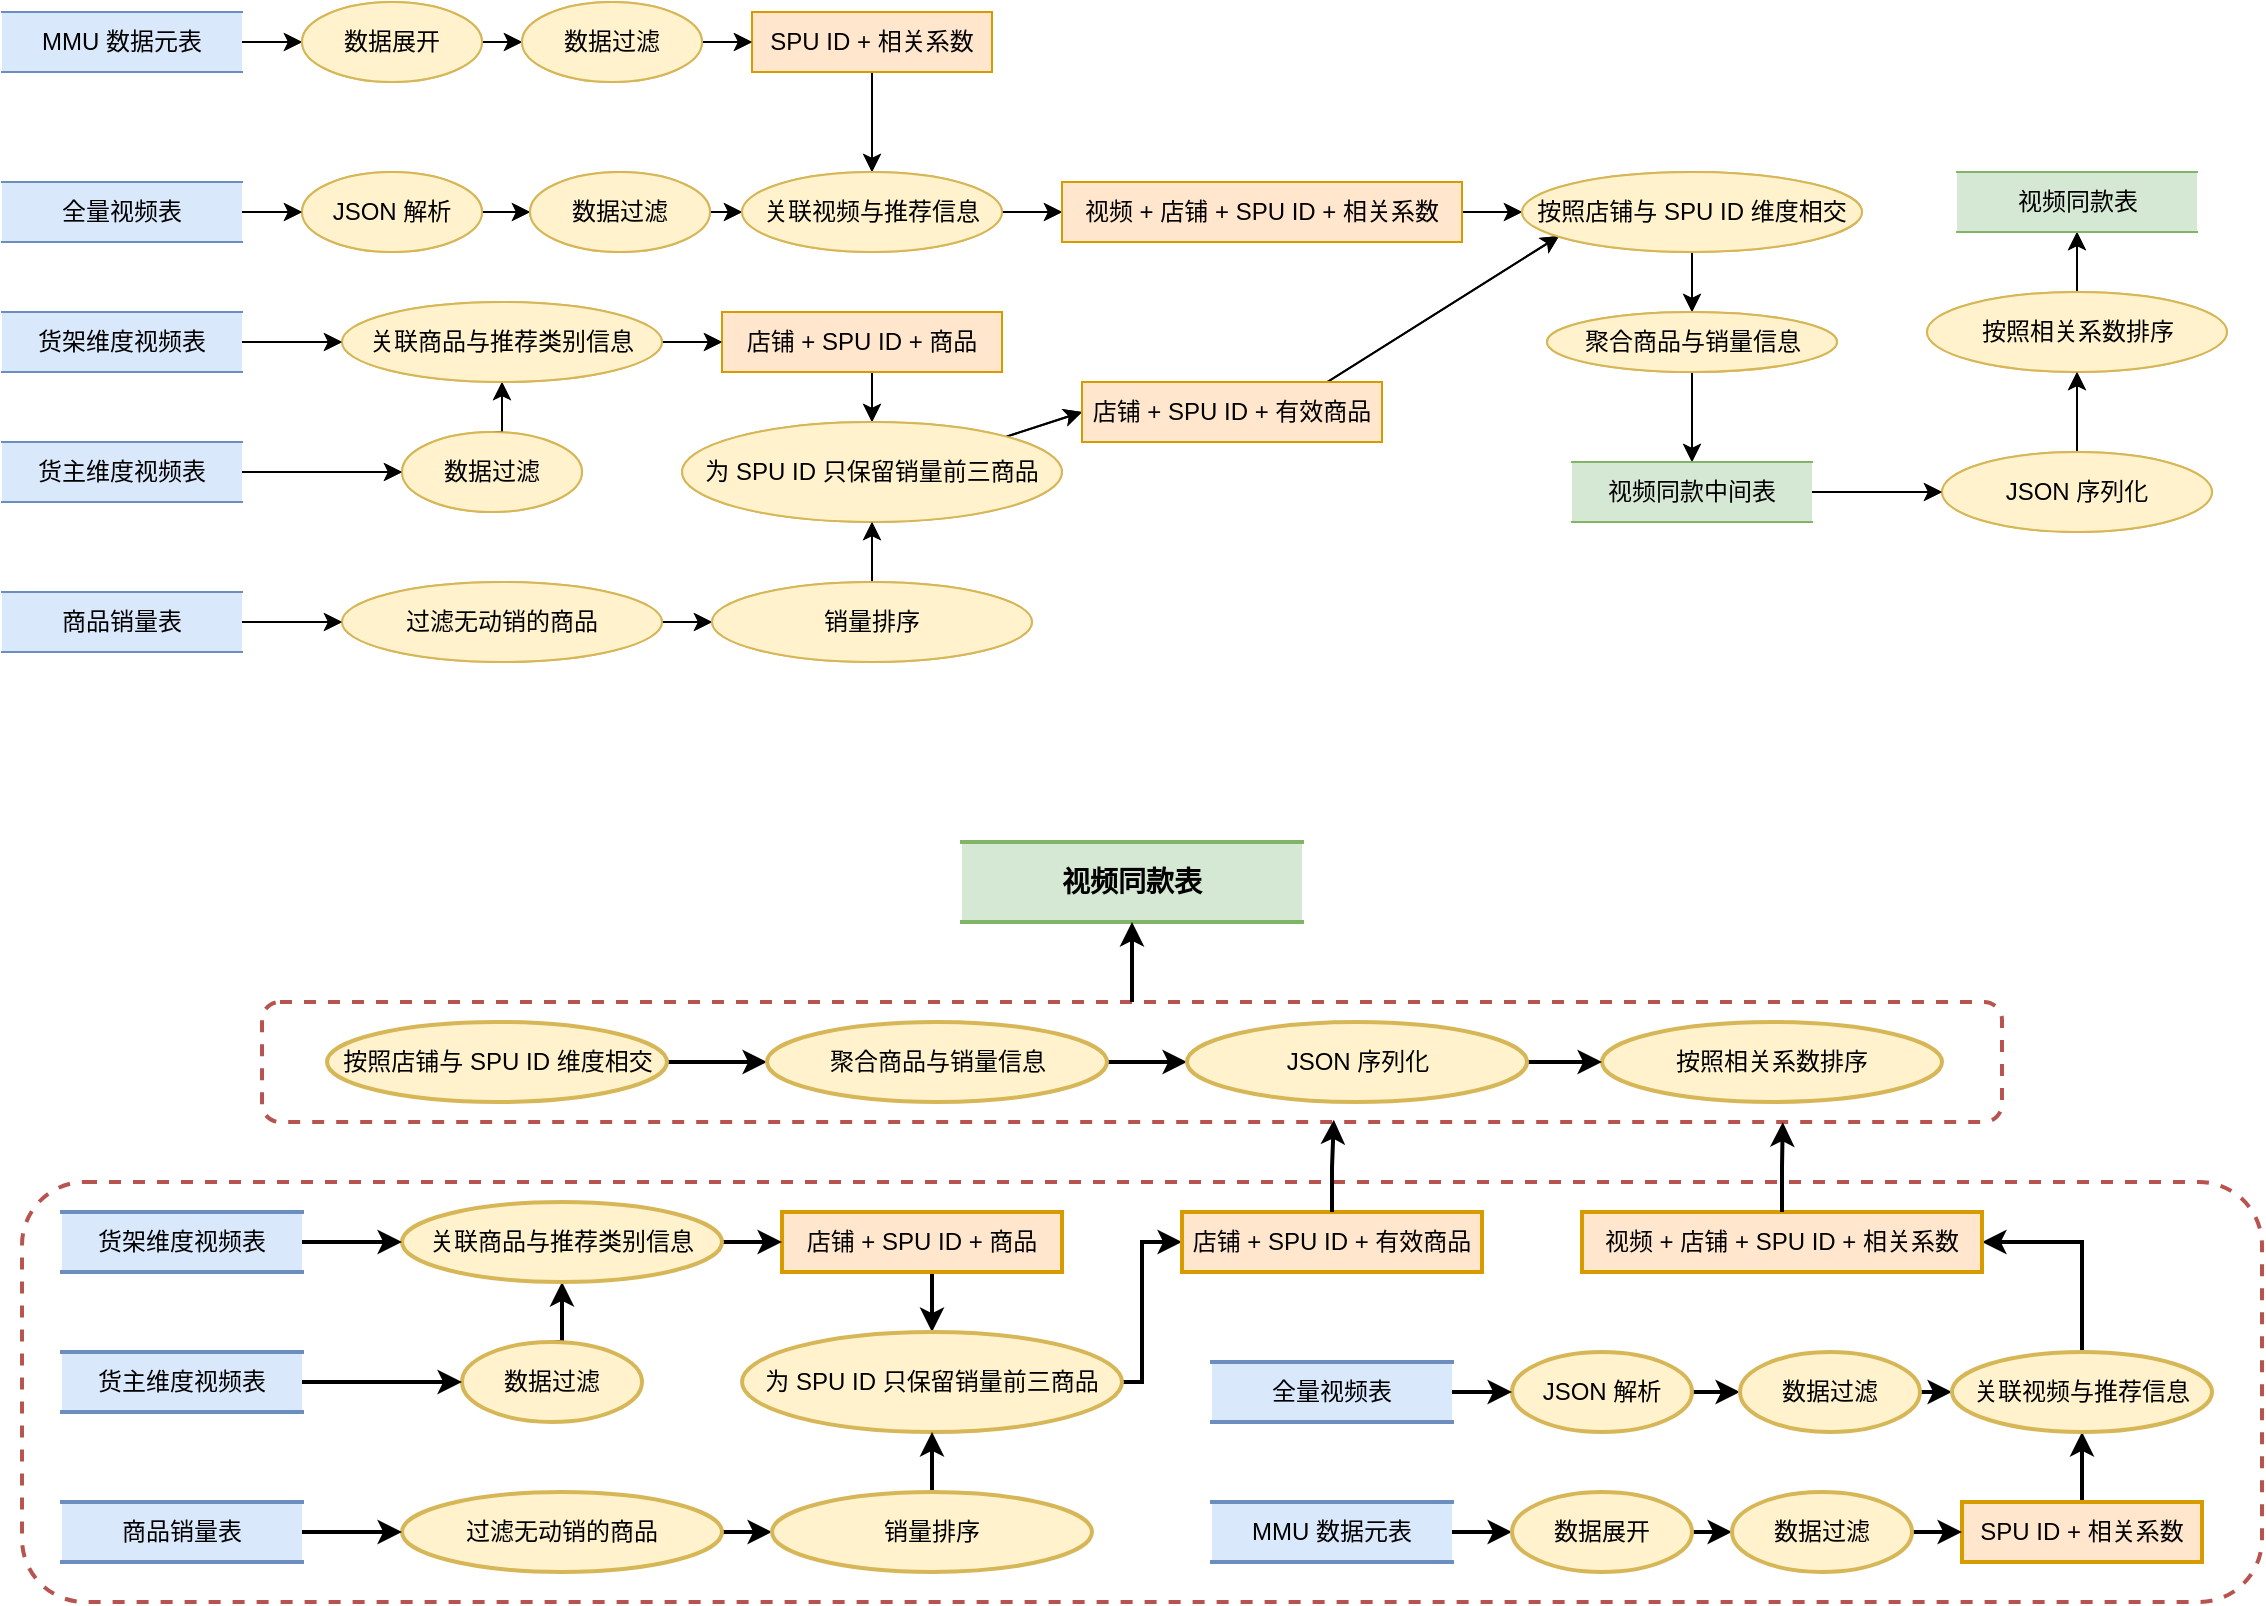 <mxfile version="24.9.3">
  <diagram name="第 1 页" id="9fz5JdoZgD-dxK507wDA">
    <mxGraphModel dx="2279" dy="904" grid="1" gridSize="10" guides="1" tooltips="1" connect="1" arrows="1" fold="1" page="1" pageScale="1" pageWidth="827" pageHeight="1169" math="0" shadow="0">
      <root>
        <mxCell id="0" />
        <mxCell id="1" parent="0" />
        <mxCell id="aHRvqaxtG-r4fqln4Vkk-235" value="" style="rounded=1;whiteSpace=wrap;html=1;fillColor=none;dashed=1;strokeColor=#b85450;strokeWidth=2;" vertex="1" parent="1">
          <mxGeometry x="120" y="810" width="870" height="60" as="geometry" />
        </mxCell>
        <mxCell id="aHRvqaxtG-r4fqln4Vkk-236" value="" style="rounded=1;whiteSpace=wrap;html=1;fillColor=none;dashed=1;strokeColor=#b85450;strokeWidth=2;" vertex="1" parent="1">
          <mxGeometry y="900" width="1120" height="210" as="geometry" />
        </mxCell>
        <mxCell id="aHRvqaxtG-r4fqln4Vkk-4" style="edgeStyle=orthogonalEdgeStyle;rounded=0;orthogonalLoop=1;jettySize=auto;html=1;exitX=1;exitY=0.5;exitDx=0;exitDy=0;entryX=0;entryY=0.5;entryDx=0;entryDy=0;" edge="1" parent="1" source="aHRvqaxtG-r4fqln4Vkk-57" target="aHRvqaxtG-r4fqln4Vkk-3">
          <mxGeometry relative="1" as="geometry">
            <mxPoint x="210" y="330" as="sourcePoint" />
          </mxGeometry>
        </mxCell>
        <mxCell id="aHRvqaxtG-r4fqln4Vkk-16" style="edgeStyle=orthogonalEdgeStyle;rounded=0;orthogonalLoop=1;jettySize=auto;html=1;exitX=0.5;exitY=1;exitDx=0;exitDy=0;entryX=0.5;entryY=0;entryDx=0;entryDy=0;" edge="1" parent="1" source="aHRvqaxtG-r4fqln4Vkk-2" target="aHRvqaxtG-r4fqln4Vkk-13">
          <mxGeometry relative="1" as="geometry" />
        </mxCell>
        <mxCell id="aHRvqaxtG-r4fqln4Vkk-2" value="SPU ID + 相关系数" style="rounded=0;whiteSpace=wrap;html=1;fillColor=#ffe6cc;strokeColor=#d79b00;" vertex="1" parent="1">
          <mxGeometry x="365" y="315" width="120" height="30" as="geometry" />
        </mxCell>
        <mxCell id="aHRvqaxtG-r4fqln4Vkk-8" style="edgeStyle=orthogonalEdgeStyle;rounded=0;orthogonalLoop=1;jettySize=auto;html=1;exitX=1;exitY=0.5;exitDx=0;exitDy=0;entryX=0;entryY=0.5;entryDx=0;entryDy=0;" edge="1" parent="1" source="aHRvqaxtG-r4fqln4Vkk-3" target="aHRvqaxtG-r4fqln4Vkk-6">
          <mxGeometry relative="1" as="geometry" />
        </mxCell>
        <mxCell id="aHRvqaxtG-r4fqln4Vkk-3" value="数据展开" style="ellipse;whiteSpace=wrap;html=1;fillColor=#fff2cc;strokeColor=#d6b656;" vertex="1" parent="1">
          <mxGeometry x="140" y="310" width="90" height="40" as="geometry" />
        </mxCell>
        <mxCell id="aHRvqaxtG-r4fqln4Vkk-9" style="edgeStyle=orthogonalEdgeStyle;rounded=0;orthogonalLoop=1;jettySize=auto;html=1;exitX=1;exitY=0.5;exitDx=0;exitDy=0;entryX=0;entryY=0.5;entryDx=0;entryDy=0;" edge="1" parent="1" source="aHRvqaxtG-r4fqln4Vkk-6" target="aHRvqaxtG-r4fqln4Vkk-2">
          <mxGeometry relative="1" as="geometry" />
        </mxCell>
        <mxCell id="aHRvqaxtG-r4fqln4Vkk-6" value="数据过滤" style="ellipse;whiteSpace=wrap;html=1;fillColor=#fff2cc;strokeColor=#d6b656;" vertex="1" parent="1">
          <mxGeometry x="250" y="310" width="90" height="40" as="geometry" />
        </mxCell>
        <mxCell id="aHRvqaxtG-r4fqln4Vkk-7" style="edgeStyle=orthogonalEdgeStyle;rounded=0;orthogonalLoop=1;jettySize=auto;html=1;exitX=0.5;exitY=1;exitDx=0;exitDy=0;" edge="1" parent="1" source="aHRvqaxtG-r4fqln4Vkk-2" target="aHRvqaxtG-r4fqln4Vkk-2">
          <mxGeometry relative="1" as="geometry" />
        </mxCell>
        <mxCell id="aHRvqaxtG-r4fqln4Vkk-14" style="edgeStyle=orthogonalEdgeStyle;rounded=0;orthogonalLoop=1;jettySize=auto;html=1;exitX=1;exitY=0.5;exitDx=0;exitDy=0;entryX=0;entryY=0.5;entryDx=0;entryDy=0;" edge="1" parent="1" source="aHRvqaxtG-r4fqln4Vkk-48" target="aHRvqaxtG-r4fqln4Vkk-12">
          <mxGeometry relative="1" as="geometry" />
        </mxCell>
        <mxCell id="aHRvqaxtG-r4fqln4Vkk-15" style="edgeStyle=orthogonalEdgeStyle;rounded=0;orthogonalLoop=1;jettySize=auto;html=1;exitX=1;exitY=0.5;exitDx=0;exitDy=0;entryX=0;entryY=0.5;entryDx=0;entryDy=0;" edge="1" parent="1" source="aHRvqaxtG-r4fqln4Vkk-12" target="aHRvqaxtG-r4fqln4Vkk-13">
          <mxGeometry relative="1" as="geometry" />
        </mxCell>
        <mxCell id="aHRvqaxtG-r4fqln4Vkk-12" value="数据过滤" style="ellipse;whiteSpace=wrap;html=1;fillColor=#fff2cc;strokeColor=#d6b656;" vertex="1" parent="1">
          <mxGeometry x="254" y="395" width="90" height="40" as="geometry" />
        </mxCell>
        <mxCell id="aHRvqaxtG-r4fqln4Vkk-88" style="rounded=0;orthogonalLoop=1;jettySize=auto;html=1;exitX=1;exitY=0.5;exitDx=0;exitDy=0;entryX=0;entryY=0.5;entryDx=0;entryDy=0;" edge="1" parent="1" source="aHRvqaxtG-r4fqln4Vkk-13" target="aHRvqaxtG-r4fqln4Vkk-17">
          <mxGeometry relative="1" as="geometry" />
        </mxCell>
        <mxCell id="aHRvqaxtG-r4fqln4Vkk-13" value="关联视频与推荐信息" style="ellipse;whiteSpace=wrap;html=1;fillColor=#fff2cc;strokeColor=#d6b656;" vertex="1" parent="1">
          <mxGeometry x="360" y="395" width="130" height="40" as="geometry" />
        </mxCell>
        <mxCell id="aHRvqaxtG-r4fqln4Vkk-91" style="rounded=0;orthogonalLoop=1;jettySize=auto;html=1;exitX=1;exitY=0.5;exitDx=0;exitDy=0;entryX=0;entryY=0.5;entryDx=0;entryDy=0;" edge="1" parent="1" source="aHRvqaxtG-r4fqln4Vkk-17" target="aHRvqaxtG-r4fqln4Vkk-43">
          <mxGeometry relative="1" as="geometry" />
        </mxCell>
        <mxCell id="aHRvqaxtG-r4fqln4Vkk-17" value="视频 + 店铺 + SPU ID + 相关系数" style="rounded=0;whiteSpace=wrap;html=1;fillColor=#ffe6cc;strokeColor=#d79b00;" vertex="1" parent="1">
          <mxGeometry x="520" y="400" width="200" height="30" as="geometry" />
        </mxCell>
        <mxCell id="aHRvqaxtG-r4fqln4Vkk-77" style="edgeStyle=orthogonalEdgeStyle;rounded=0;orthogonalLoop=1;jettySize=auto;html=1;exitX=0.5;exitY=0;exitDx=0;exitDy=0;entryX=0.5;entryY=1;entryDx=0;entryDy=0;" edge="1" parent="1" source="aHRvqaxtG-r4fqln4Vkk-21" target="aHRvqaxtG-r4fqln4Vkk-24">
          <mxGeometry relative="1" as="geometry" />
        </mxCell>
        <mxCell id="aHRvqaxtG-r4fqln4Vkk-21" value="数据过滤" style="ellipse;whiteSpace=wrap;html=1;fillColor=#fff2cc;strokeColor=#d6b656;" vertex="1" parent="1">
          <mxGeometry x="190" y="525" width="90" height="40" as="geometry" />
        </mxCell>
        <mxCell id="aHRvqaxtG-r4fqln4Vkk-79" style="edgeStyle=orthogonalEdgeStyle;rounded=0;orthogonalLoop=1;jettySize=auto;html=1;exitX=0.5;exitY=1;exitDx=0;exitDy=0;entryX=0.5;entryY=0;entryDx=0;entryDy=0;" edge="1" parent="1" source="aHRvqaxtG-r4fqln4Vkk-23" target="aHRvqaxtG-r4fqln4Vkk-33">
          <mxGeometry relative="1" as="geometry" />
        </mxCell>
        <mxCell id="aHRvqaxtG-r4fqln4Vkk-23" value="店铺&amp;nbsp;+ SPU ID&amp;nbsp;+ 商品" style="rounded=0;whiteSpace=wrap;html=1;fillColor=#ffe6cc;strokeColor=#d79b00;" vertex="1" parent="1">
          <mxGeometry x="350" y="465" width="140" height="30" as="geometry" />
        </mxCell>
        <mxCell id="aHRvqaxtG-r4fqln4Vkk-27" style="edgeStyle=orthogonalEdgeStyle;rounded=0;orthogonalLoop=1;jettySize=auto;html=1;exitX=1;exitY=0.5;exitDx=0;exitDy=0;" edge="1" parent="1" source="aHRvqaxtG-r4fqln4Vkk-24" target="aHRvqaxtG-r4fqln4Vkk-23">
          <mxGeometry relative="1" as="geometry" />
        </mxCell>
        <mxCell id="aHRvqaxtG-r4fqln4Vkk-24" value="关联商品与推荐类别信息" style="ellipse;whiteSpace=wrap;html=1;fillColor=#fff2cc;strokeColor=#d6b656;" vertex="1" parent="1">
          <mxGeometry x="160" y="460" width="160" height="40" as="geometry" />
        </mxCell>
        <mxCell id="aHRvqaxtG-r4fqln4Vkk-37" style="edgeStyle=orthogonalEdgeStyle;rounded=0;orthogonalLoop=1;jettySize=auto;html=1;exitX=1;exitY=0.5;exitDx=0;exitDy=0;" edge="1" parent="1" source="aHRvqaxtG-r4fqln4Vkk-30" target="aHRvqaxtG-r4fqln4Vkk-36">
          <mxGeometry relative="1" as="geometry" />
        </mxCell>
        <mxCell id="aHRvqaxtG-r4fqln4Vkk-30" value="过滤无动销的商品" style="ellipse;whiteSpace=wrap;html=1;fillColor=#fff2cc;strokeColor=#d6b656;" vertex="1" parent="1">
          <mxGeometry x="160" y="600" width="160" height="40" as="geometry" />
        </mxCell>
        <mxCell id="aHRvqaxtG-r4fqln4Vkk-89" style="rounded=0;orthogonalLoop=1;jettySize=auto;html=1;exitX=1;exitY=0;exitDx=0;exitDy=0;entryX=0;entryY=0.5;entryDx=0;entryDy=0;" edge="1" parent="1" source="aHRvqaxtG-r4fqln4Vkk-33" target="aHRvqaxtG-r4fqln4Vkk-41">
          <mxGeometry relative="1" as="geometry" />
        </mxCell>
        <mxCell id="aHRvqaxtG-r4fqln4Vkk-33" value="为 SPU ID 只保留销量前三商品" style="ellipse;whiteSpace=wrap;html=1;fillColor=#fff2cc;strokeColor=#d6b656;" vertex="1" parent="1">
          <mxGeometry x="330" y="520" width="190" height="50" as="geometry" />
        </mxCell>
        <mxCell id="aHRvqaxtG-r4fqln4Vkk-78" style="edgeStyle=orthogonalEdgeStyle;rounded=0;orthogonalLoop=1;jettySize=auto;html=1;exitX=0.5;exitY=0;exitDx=0;exitDy=0;entryX=0.5;entryY=1;entryDx=0;entryDy=0;" edge="1" parent="1" source="aHRvqaxtG-r4fqln4Vkk-36" target="aHRvqaxtG-r4fqln4Vkk-33">
          <mxGeometry relative="1" as="geometry" />
        </mxCell>
        <mxCell id="aHRvqaxtG-r4fqln4Vkk-36" value="销量排序" style="ellipse;whiteSpace=wrap;html=1;fillColor=#fff2cc;strokeColor=#d6b656;" vertex="1" parent="1">
          <mxGeometry x="345" y="600" width="160" height="40" as="geometry" />
        </mxCell>
        <mxCell id="aHRvqaxtG-r4fqln4Vkk-90" style="rounded=0;orthogonalLoop=1;jettySize=auto;html=1;exitX=0.5;exitY=1;exitDx=0;exitDy=0;entryX=0.109;entryY=0.8;entryDx=0;entryDy=0;entryPerimeter=0;" edge="1" parent="1" source="aHRvqaxtG-r4fqln4Vkk-41" target="aHRvqaxtG-r4fqln4Vkk-43">
          <mxGeometry relative="1" as="geometry" />
        </mxCell>
        <mxCell id="aHRvqaxtG-r4fqln4Vkk-41" value="店铺&amp;nbsp;+ SPU ID&amp;nbsp;+ 有效商品" style="rounded=0;whiteSpace=wrap;html=1;fillColor=#ffe6cc;strokeColor=#d79b00;" vertex="1" parent="1">
          <mxGeometry x="530" y="500" width="150" height="30" as="geometry" />
        </mxCell>
        <mxCell id="aHRvqaxtG-r4fqln4Vkk-93" style="rounded=0;orthogonalLoop=1;jettySize=auto;html=1;exitX=0.5;exitY=1;exitDx=0;exitDy=0;entryX=0.5;entryY=0;entryDx=0;entryDy=0;" edge="1" parent="1" source="aHRvqaxtG-r4fqln4Vkk-43" target="aHRvqaxtG-r4fqln4Vkk-46">
          <mxGeometry relative="1" as="geometry" />
        </mxCell>
        <mxCell id="aHRvqaxtG-r4fqln4Vkk-43" value="按照店铺与 SPU ID 维度相交" style="ellipse;whiteSpace=wrap;html=1;fillColor=#fff2cc;strokeColor=#d6b656;" vertex="1" parent="1">
          <mxGeometry x="750" y="395" width="170" height="40" as="geometry" />
        </mxCell>
        <mxCell id="aHRvqaxtG-r4fqln4Vkk-95" style="edgeStyle=orthogonalEdgeStyle;rounded=0;orthogonalLoop=1;jettySize=auto;html=1;exitX=0.5;exitY=1;exitDx=0;exitDy=0;entryX=0.5;entryY=0;entryDx=0;entryDy=0;" edge="1" parent="1" source="aHRvqaxtG-r4fqln4Vkk-46" target="aHRvqaxtG-r4fqln4Vkk-68">
          <mxGeometry relative="1" as="geometry" />
        </mxCell>
        <mxCell id="aHRvqaxtG-r4fqln4Vkk-46" value="聚合商品与销量信息" style="ellipse;whiteSpace=wrap;html=1;fillColor=#fff2cc;strokeColor=#d6b656;" vertex="1" parent="1">
          <mxGeometry x="762.5" y="465" width="145" height="30" as="geometry" />
        </mxCell>
        <mxCell id="aHRvqaxtG-r4fqln4Vkk-48" value="JSON 解析" style="ellipse;whiteSpace=wrap;html=1;fillColor=#fff2cc;strokeColor=#d6b656;" vertex="1" parent="1">
          <mxGeometry x="140" y="395" width="90" height="40" as="geometry" />
        </mxCell>
        <mxCell id="aHRvqaxtG-r4fqln4Vkk-99" style="edgeStyle=orthogonalEdgeStyle;rounded=0;orthogonalLoop=1;jettySize=auto;html=1;exitX=0.5;exitY=0;exitDx=0;exitDy=0;entryX=0.5;entryY=1;entryDx=0;entryDy=0;" edge="1" parent="1" source="aHRvqaxtG-r4fqln4Vkk-53" target="aHRvqaxtG-r4fqln4Vkk-67">
          <mxGeometry relative="1" as="geometry" />
        </mxCell>
        <mxCell id="aHRvqaxtG-r4fqln4Vkk-53" value="按照相关系数排序" style="ellipse;whiteSpace=wrap;html=1;fillColor=#fff2cc;strokeColor=#d6b656;" vertex="1" parent="1">
          <mxGeometry x="952.5" y="455" width="150" height="40" as="geometry" />
        </mxCell>
        <mxCell id="aHRvqaxtG-r4fqln4Vkk-97" style="rounded=0;orthogonalLoop=1;jettySize=auto;html=1;exitX=0.5;exitY=0;exitDx=0;exitDy=0;" edge="1" parent="1" source="aHRvqaxtG-r4fqln4Vkk-54" target="aHRvqaxtG-r4fqln4Vkk-53">
          <mxGeometry relative="1" as="geometry" />
        </mxCell>
        <mxCell id="aHRvqaxtG-r4fqln4Vkk-54" value="JSON 序列化" style="ellipse;whiteSpace=wrap;html=1;fillColor=#fff2cc;strokeColor=#d6b656;" vertex="1" parent="1">
          <mxGeometry x="960" y="535" width="135" height="40" as="geometry" />
        </mxCell>
        <mxCell id="aHRvqaxtG-r4fqln4Vkk-57" value="MMU 数据元表" style="shape=partialRectangle;whiteSpace=wrap;html=1;left=0;right=0;fillColor=#dae8fc;strokeColor=#6c8ebf;" vertex="1" parent="1">
          <mxGeometry x="-10" y="315" width="120" height="30" as="geometry" />
        </mxCell>
        <mxCell id="aHRvqaxtG-r4fqln4Vkk-60" style="edgeStyle=orthogonalEdgeStyle;rounded=0;orthogonalLoop=1;jettySize=auto;html=1;exitX=1;exitY=0.5;exitDx=0;exitDy=0;entryX=0;entryY=0.5;entryDx=0;entryDy=0;" edge="1" parent="1" source="aHRvqaxtG-r4fqln4Vkk-58" target="aHRvqaxtG-r4fqln4Vkk-48">
          <mxGeometry relative="1" as="geometry" />
        </mxCell>
        <mxCell id="aHRvqaxtG-r4fqln4Vkk-58" value="全量视频表" style="shape=partialRectangle;whiteSpace=wrap;html=1;left=0;right=0;fillColor=#dae8fc;strokeColor=#6c8ebf;" vertex="1" parent="1">
          <mxGeometry x="-10" y="400" width="120" height="30" as="geometry" />
        </mxCell>
        <mxCell id="aHRvqaxtG-r4fqln4Vkk-62" style="edgeStyle=orthogonalEdgeStyle;rounded=0;orthogonalLoop=1;jettySize=auto;html=1;exitX=1;exitY=0.5;exitDx=0;exitDy=0;entryX=0;entryY=0.5;entryDx=0;entryDy=0;" edge="1" parent="1" source="aHRvqaxtG-r4fqln4Vkk-61" target="aHRvqaxtG-r4fqln4Vkk-24">
          <mxGeometry relative="1" as="geometry" />
        </mxCell>
        <mxCell id="aHRvqaxtG-r4fqln4Vkk-61" value="货架维度视频表" style="shape=partialRectangle;whiteSpace=wrap;html=1;left=0;right=0;fillColor=#dae8fc;strokeColor=#6c8ebf;" vertex="1" parent="1">
          <mxGeometry x="-10" y="465" width="120" height="30" as="geometry" />
        </mxCell>
        <mxCell id="aHRvqaxtG-r4fqln4Vkk-64" style="edgeStyle=orthogonalEdgeStyle;rounded=0;orthogonalLoop=1;jettySize=auto;html=1;exitX=1;exitY=0.5;exitDx=0;exitDy=0;" edge="1" parent="1" source="aHRvqaxtG-r4fqln4Vkk-63" target="aHRvqaxtG-r4fqln4Vkk-21">
          <mxGeometry relative="1" as="geometry">
            <mxPoint x="210" y="545" as="targetPoint" />
          </mxGeometry>
        </mxCell>
        <mxCell id="aHRvqaxtG-r4fqln4Vkk-63" value="货主维度视频表" style="shape=partialRectangle;whiteSpace=wrap;html=1;left=0;right=0;fillColor=#dae8fc;strokeColor=#6c8ebf;" vertex="1" parent="1">
          <mxGeometry x="-10" y="530" width="120" height="30" as="geometry" />
        </mxCell>
        <mxCell id="aHRvqaxtG-r4fqln4Vkk-66" style="edgeStyle=orthogonalEdgeStyle;rounded=0;orthogonalLoop=1;jettySize=auto;html=1;exitX=1;exitY=0.5;exitDx=0;exitDy=0;entryX=0;entryY=0.5;entryDx=0;entryDy=0;" edge="1" parent="1" source="aHRvqaxtG-r4fqln4Vkk-65" target="aHRvqaxtG-r4fqln4Vkk-30">
          <mxGeometry relative="1" as="geometry">
            <mxPoint x="320" y="600" as="targetPoint" />
          </mxGeometry>
        </mxCell>
        <mxCell id="aHRvqaxtG-r4fqln4Vkk-65" value="商品销量表" style="shape=partialRectangle;whiteSpace=wrap;html=1;left=0;right=0;fillColor=#dae8fc;strokeColor=#6c8ebf;" vertex="1" parent="1">
          <mxGeometry x="-10" y="605" width="120" height="30" as="geometry" />
        </mxCell>
        <mxCell id="aHRvqaxtG-r4fqln4Vkk-67" value="视频同款表" style="shape=partialRectangle;whiteSpace=wrap;html=1;left=0;right=0;fillColor=#d5e8d4;strokeColor=#82b366;" vertex="1" parent="1">
          <mxGeometry x="967.5" y="395" width="120" height="30" as="geometry" />
        </mxCell>
        <mxCell id="aHRvqaxtG-r4fqln4Vkk-96" style="rounded=0;orthogonalLoop=1;jettySize=auto;html=1;exitX=1;exitY=0.5;exitDx=0;exitDy=0;entryX=0;entryY=0.5;entryDx=0;entryDy=0;" edge="1" parent="1" source="aHRvqaxtG-r4fqln4Vkk-68" target="aHRvqaxtG-r4fqln4Vkk-54">
          <mxGeometry relative="1" as="geometry" />
        </mxCell>
        <mxCell id="aHRvqaxtG-r4fqln4Vkk-68" value="视频同款中间表" style="shape=partialRectangle;whiteSpace=wrap;html=1;left=0;right=0;fillColor=#d5e8d4;strokeColor=#82b366;" vertex="1" parent="1">
          <mxGeometry x="775" y="540" width="120" height="30" as="geometry" />
        </mxCell>
        <mxCell id="aHRvqaxtG-r4fqln4Vkk-94" style="edgeStyle=orthogonalEdgeStyle;rounded=0;orthogonalLoop=1;jettySize=auto;html=1;exitX=0.5;exitY=1;exitDx=0;exitDy=0;" edge="1" parent="1" source="aHRvqaxtG-r4fqln4Vkk-46" target="aHRvqaxtG-r4fqln4Vkk-46">
          <mxGeometry relative="1" as="geometry" />
        </mxCell>
        <mxCell id="aHRvqaxtG-r4fqln4Vkk-100" style="edgeStyle=orthogonalEdgeStyle;rounded=0;orthogonalLoop=1;jettySize=auto;html=1;exitX=1;exitY=0.5;exitDx=0;exitDy=0;entryX=0;entryY=0.5;entryDx=0;entryDy=0;" edge="1" parent="1" source="aHRvqaxtG-r4fqln4Vkk-138" target="aHRvqaxtG-r4fqln4Vkk-104">
          <mxGeometry relative="1" as="geometry">
            <mxPoint x="210" y="330" as="sourcePoint" />
          </mxGeometry>
        </mxCell>
        <mxCell id="aHRvqaxtG-r4fqln4Vkk-101" style="edgeStyle=orthogonalEdgeStyle;rounded=0;orthogonalLoop=1;jettySize=auto;html=1;exitX=0.5;exitY=1;exitDx=0;exitDy=0;entryX=0.5;entryY=0;entryDx=0;entryDy=0;" edge="1" parent="1" source="aHRvqaxtG-r4fqln4Vkk-102" target="aHRvqaxtG-r4fqln4Vkk-112">
          <mxGeometry relative="1" as="geometry" />
        </mxCell>
        <mxCell id="aHRvqaxtG-r4fqln4Vkk-102" value="SPU ID + 相关系数" style="rounded=0;whiteSpace=wrap;html=1;fillColor=#ffe6cc;strokeColor=#d79b00;" vertex="1" parent="1">
          <mxGeometry x="365" y="315" width="120" height="30" as="geometry" />
        </mxCell>
        <mxCell id="aHRvqaxtG-r4fqln4Vkk-103" style="edgeStyle=orthogonalEdgeStyle;rounded=0;orthogonalLoop=1;jettySize=auto;html=1;exitX=1;exitY=0.5;exitDx=0;exitDy=0;entryX=0;entryY=0.5;entryDx=0;entryDy=0;" edge="1" parent="1" source="aHRvqaxtG-r4fqln4Vkk-104" target="aHRvqaxtG-r4fqln4Vkk-106">
          <mxGeometry relative="1" as="geometry" />
        </mxCell>
        <mxCell id="aHRvqaxtG-r4fqln4Vkk-104" value="数据展开" style="ellipse;whiteSpace=wrap;html=1;fillColor=#fff2cc;strokeColor=#d6b656;" vertex="1" parent="1">
          <mxGeometry x="140" y="310" width="90" height="40" as="geometry" />
        </mxCell>
        <mxCell id="aHRvqaxtG-r4fqln4Vkk-105" style="edgeStyle=orthogonalEdgeStyle;rounded=0;orthogonalLoop=1;jettySize=auto;html=1;exitX=1;exitY=0.5;exitDx=0;exitDy=0;entryX=0;entryY=0.5;entryDx=0;entryDy=0;" edge="1" parent="1" source="aHRvqaxtG-r4fqln4Vkk-106" target="aHRvqaxtG-r4fqln4Vkk-102">
          <mxGeometry relative="1" as="geometry" />
        </mxCell>
        <mxCell id="aHRvqaxtG-r4fqln4Vkk-106" value="数据过滤" style="ellipse;whiteSpace=wrap;html=1;fillColor=#fff2cc;strokeColor=#d6b656;" vertex="1" parent="1">
          <mxGeometry x="250" y="310" width="90" height="40" as="geometry" />
        </mxCell>
        <mxCell id="aHRvqaxtG-r4fqln4Vkk-107" style="edgeStyle=orthogonalEdgeStyle;rounded=0;orthogonalLoop=1;jettySize=auto;html=1;exitX=0.5;exitY=1;exitDx=0;exitDy=0;" edge="1" parent="1" source="aHRvqaxtG-r4fqln4Vkk-102" target="aHRvqaxtG-r4fqln4Vkk-102">
          <mxGeometry relative="1" as="geometry" />
        </mxCell>
        <mxCell id="aHRvqaxtG-r4fqln4Vkk-108" style="edgeStyle=orthogonalEdgeStyle;rounded=0;orthogonalLoop=1;jettySize=auto;html=1;exitX=1;exitY=0.5;exitDx=0;exitDy=0;entryX=0;entryY=0.5;entryDx=0;entryDy=0;" edge="1" parent="1" source="aHRvqaxtG-r4fqln4Vkk-133" target="aHRvqaxtG-r4fqln4Vkk-110">
          <mxGeometry relative="1" as="geometry" />
        </mxCell>
        <mxCell id="aHRvqaxtG-r4fqln4Vkk-109" style="edgeStyle=orthogonalEdgeStyle;rounded=0;orthogonalLoop=1;jettySize=auto;html=1;exitX=1;exitY=0.5;exitDx=0;exitDy=0;entryX=0;entryY=0.5;entryDx=0;entryDy=0;" edge="1" parent="1" source="aHRvqaxtG-r4fqln4Vkk-110" target="aHRvqaxtG-r4fqln4Vkk-112">
          <mxGeometry relative="1" as="geometry" />
        </mxCell>
        <mxCell id="aHRvqaxtG-r4fqln4Vkk-110" value="数据过滤" style="ellipse;whiteSpace=wrap;html=1;fillColor=#fff2cc;strokeColor=#d6b656;" vertex="1" parent="1">
          <mxGeometry x="254" y="395" width="90" height="40" as="geometry" />
        </mxCell>
        <mxCell id="aHRvqaxtG-r4fqln4Vkk-111" style="rounded=0;orthogonalLoop=1;jettySize=auto;html=1;exitX=1;exitY=0.5;exitDx=0;exitDy=0;entryX=0;entryY=0.5;entryDx=0;entryDy=0;" edge="1" parent="1" source="aHRvqaxtG-r4fqln4Vkk-112" target="aHRvqaxtG-r4fqln4Vkk-114">
          <mxGeometry relative="1" as="geometry" />
        </mxCell>
        <mxCell id="aHRvqaxtG-r4fqln4Vkk-112" value="关联视频与推荐信息" style="ellipse;whiteSpace=wrap;html=1;fillColor=#fff2cc;strokeColor=#d6b656;" vertex="1" parent="1">
          <mxGeometry x="360" y="395" width="130" height="40" as="geometry" />
        </mxCell>
        <mxCell id="aHRvqaxtG-r4fqln4Vkk-113" style="rounded=0;orthogonalLoop=1;jettySize=auto;html=1;exitX=1;exitY=0.5;exitDx=0;exitDy=0;entryX=0;entryY=0.5;entryDx=0;entryDy=0;" edge="1" parent="1" source="aHRvqaxtG-r4fqln4Vkk-114" target="aHRvqaxtG-r4fqln4Vkk-130">
          <mxGeometry relative="1" as="geometry" />
        </mxCell>
        <mxCell id="aHRvqaxtG-r4fqln4Vkk-114" value="视频 + 店铺 + SPU ID + 相关系数" style="rounded=0;whiteSpace=wrap;html=1;fillColor=#ffe6cc;strokeColor=#d79b00;" vertex="1" parent="1">
          <mxGeometry x="520" y="400" width="200" height="30" as="geometry" />
        </mxCell>
        <mxCell id="aHRvqaxtG-r4fqln4Vkk-115" style="edgeStyle=orthogonalEdgeStyle;rounded=0;orthogonalLoop=1;jettySize=auto;html=1;exitX=0.5;exitY=0;exitDx=0;exitDy=0;entryX=0.5;entryY=1;entryDx=0;entryDy=0;" edge="1" parent="1" source="aHRvqaxtG-r4fqln4Vkk-116" target="aHRvqaxtG-r4fqln4Vkk-120">
          <mxGeometry relative="1" as="geometry" />
        </mxCell>
        <mxCell id="aHRvqaxtG-r4fqln4Vkk-116" value="数据过滤" style="ellipse;whiteSpace=wrap;html=1;fillColor=#fff2cc;strokeColor=#d6b656;" vertex="1" parent="1">
          <mxGeometry x="190" y="525" width="90" height="40" as="geometry" />
        </mxCell>
        <mxCell id="aHRvqaxtG-r4fqln4Vkk-117" style="edgeStyle=orthogonalEdgeStyle;rounded=0;orthogonalLoop=1;jettySize=auto;html=1;exitX=0.5;exitY=1;exitDx=0;exitDy=0;entryX=0.5;entryY=0;entryDx=0;entryDy=0;" edge="1" parent="1" source="aHRvqaxtG-r4fqln4Vkk-118" target="aHRvqaxtG-r4fqln4Vkk-124">
          <mxGeometry relative="1" as="geometry" />
        </mxCell>
        <mxCell id="aHRvqaxtG-r4fqln4Vkk-118" value="店铺&amp;nbsp;+ SPU ID&amp;nbsp;+ 商品" style="rounded=0;whiteSpace=wrap;html=1;fillColor=#ffe6cc;strokeColor=#d79b00;" vertex="1" parent="1">
          <mxGeometry x="350" y="465" width="140" height="30" as="geometry" />
        </mxCell>
        <mxCell id="aHRvqaxtG-r4fqln4Vkk-119" style="edgeStyle=orthogonalEdgeStyle;rounded=0;orthogonalLoop=1;jettySize=auto;html=1;exitX=1;exitY=0.5;exitDx=0;exitDy=0;" edge="1" parent="1" source="aHRvqaxtG-r4fqln4Vkk-120" target="aHRvqaxtG-r4fqln4Vkk-118">
          <mxGeometry relative="1" as="geometry" />
        </mxCell>
        <mxCell id="aHRvqaxtG-r4fqln4Vkk-120" value="关联商品与推荐类别信息" style="ellipse;whiteSpace=wrap;html=1;fillColor=#fff2cc;strokeColor=#d6b656;" vertex="1" parent="1">
          <mxGeometry x="160" y="460" width="160" height="40" as="geometry" />
        </mxCell>
        <mxCell id="aHRvqaxtG-r4fqln4Vkk-121" style="edgeStyle=orthogonalEdgeStyle;rounded=0;orthogonalLoop=1;jettySize=auto;html=1;exitX=1;exitY=0.5;exitDx=0;exitDy=0;" edge="1" parent="1" source="aHRvqaxtG-r4fqln4Vkk-122" target="aHRvqaxtG-r4fqln4Vkk-126">
          <mxGeometry relative="1" as="geometry" />
        </mxCell>
        <mxCell id="aHRvqaxtG-r4fqln4Vkk-122" value="过滤无动销的商品" style="ellipse;whiteSpace=wrap;html=1;fillColor=#fff2cc;strokeColor=#d6b656;" vertex="1" parent="1">
          <mxGeometry x="160" y="600" width="160" height="40" as="geometry" />
        </mxCell>
        <mxCell id="aHRvqaxtG-r4fqln4Vkk-123" style="rounded=0;orthogonalLoop=1;jettySize=auto;html=1;exitX=1;exitY=0;exitDx=0;exitDy=0;entryX=0;entryY=0.5;entryDx=0;entryDy=0;" edge="1" parent="1" source="aHRvqaxtG-r4fqln4Vkk-124" target="aHRvqaxtG-r4fqln4Vkk-128">
          <mxGeometry relative="1" as="geometry" />
        </mxCell>
        <mxCell id="aHRvqaxtG-r4fqln4Vkk-124" value="为 SPU ID 只保留销量前三商品" style="ellipse;whiteSpace=wrap;html=1;fillColor=#fff2cc;strokeColor=#d6b656;" vertex="1" parent="1">
          <mxGeometry x="330" y="520" width="190" height="50" as="geometry" />
        </mxCell>
        <mxCell id="aHRvqaxtG-r4fqln4Vkk-125" style="edgeStyle=orthogonalEdgeStyle;rounded=0;orthogonalLoop=1;jettySize=auto;html=1;exitX=0.5;exitY=0;exitDx=0;exitDy=0;entryX=0.5;entryY=1;entryDx=0;entryDy=0;" edge="1" parent="1" source="aHRvqaxtG-r4fqln4Vkk-126" target="aHRvqaxtG-r4fqln4Vkk-124">
          <mxGeometry relative="1" as="geometry" />
        </mxCell>
        <mxCell id="aHRvqaxtG-r4fqln4Vkk-126" value="销量排序" style="ellipse;whiteSpace=wrap;html=1;fillColor=#fff2cc;strokeColor=#d6b656;" vertex="1" parent="1">
          <mxGeometry x="345" y="600" width="160" height="40" as="geometry" />
        </mxCell>
        <mxCell id="aHRvqaxtG-r4fqln4Vkk-127" style="rounded=0;orthogonalLoop=1;jettySize=auto;html=1;exitX=0.5;exitY=1;exitDx=0;exitDy=0;entryX=0.109;entryY=0.8;entryDx=0;entryDy=0;entryPerimeter=0;" edge="1" parent="1" source="aHRvqaxtG-r4fqln4Vkk-128" target="aHRvqaxtG-r4fqln4Vkk-130">
          <mxGeometry relative="1" as="geometry" />
        </mxCell>
        <mxCell id="aHRvqaxtG-r4fqln4Vkk-128" value="店铺&amp;nbsp;+ SPU ID&amp;nbsp;+ 有效商品" style="rounded=0;whiteSpace=wrap;html=1;fillColor=#ffe6cc;strokeColor=#d79b00;" vertex="1" parent="1">
          <mxGeometry x="530" y="500" width="150" height="30" as="geometry" />
        </mxCell>
        <mxCell id="aHRvqaxtG-r4fqln4Vkk-129" style="rounded=0;orthogonalLoop=1;jettySize=auto;html=1;exitX=0.5;exitY=1;exitDx=0;exitDy=0;entryX=0.5;entryY=0;entryDx=0;entryDy=0;" edge="1" parent="1" source="aHRvqaxtG-r4fqln4Vkk-130" target="aHRvqaxtG-r4fqln4Vkk-132">
          <mxGeometry relative="1" as="geometry" />
        </mxCell>
        <mxCell id="aHRvqaxtG-r4fqln4Vkk-130" value="按照店铺与 SPU ID 维度相交" style="ellipse;whiteSpace=wrap;html=1;fillColor=#fff2cc;strokeColor=#d6b656;" vertex="1" parent="1">
          <mxGeometry x="750" y="395" width="170" height="40" as="geometry" />
        </mxCell>
        <mxCell id="aHRvqaxtG-r4fqln4Vkk-131" style="edgeStyle=orthogonalEdgeStyle;rounded=0;orthogonalLoop=1;jettySize=auto;html=1;exitX=0.5;exitY=1;exitDx=0;exitDy=0;entryX=0.5;entryY=0;entryDx=0;entryDy=0;" edge="1" parent="1" source="aHRvqaxtG-r4fqln4Vkk-132" target="aHRvqaxtG-r4fqln4Vkk-149">
          <mxGeometry relative="1" as="geometry" />
        </mxCell>
        <mxCell id="aHRvqaxtG-r4fqln4Vkk-132" value="聚合商品与销量信息" style="ellipse;whiteSpace=wrap;html=1;fillColor=#fff2cc;strokeColor=#d6b656;" vertex="1" parent="1">
          <mxGeometry x="762.5" y="465" width="145" height="30" as="geometry" />
        </mxCell>
        <mxCell id="aHRvqaxtG-r4fqln4Vkk-133" value="JSON 解析" style="ellipse;whiteSpace=wrap;html=1;fillColor=#fff2cc;strokeColor=#d6b656;" vertex="1" parent="1">
          <mxGeometry x="140" y="395" width="90" height="40" as="geometry" />
        </mxCell>
        <mxCell id="aHRvqaxtG-r4fqln4Vkk-134" style="edgeStyle=orthogonalEdgeStyle;rounded=0;orthogonalLoop=1;jettySize=auto;html=1;exitX=0.5;exitY=0;exitDx=0;exitDy=0;entryX=0.5;entryY=1;entryDx=0;entryDy=0;" edge="1" parent="1" source="aHRvqaxtG-r4fqln4Vkk-135" target="aHRvqaxtG-r4fqln4Vkk-147">
          <mxGeometry relative="1" as="geometry" />
        </mxCell>
        <mxCell id="aHRvqaxtG-r4fqln4Vkk-135" value="按照相关系数排序" style="ellipse;whiteSpace=wrap;html=1;fillColor=#fff2cc;strokeColor=#d6b656;" vertex="1" parent="1">
          <mxGeometry x="952.5" y="455" width="150" height="40" as="geometry" />
        </mxCell>
        <mxCell id="aHRvqaxtG-r4fqln4Vkk-136" style="rounded=0;orthogonalLoop=1;jettySize=auto;html=1;exitX=0.5;exitY=0;exitDx=0;exitDy=0;" edge="1" parent="1" source="aHRvqaxtG-r4fqln4Vkk-137" target="aHRvqaxtG-r4fqln4Vkk-135">
          <mxGeometry relative="1" as="geometry" />
        </mxCell>
        <mxCell id="aHRvqaxtG-r4fqln4Vkk-137" value="JSON 序列化" style="ellipse;whiteSpace=wrap;html=1;fillColor=#fff2cc;strokeColor=#d6b656;" vertex="1" parent="1">
          <mxGeometry x="960" y="535" width="135" height="40" as="geometry" />
        </mxCell>
        <mxCell id="aHRvqaxtG-r4fqln4Vkk-138" value="MMU 数据元表" style="shape=partialRectangle;whiteSpace=wrap;html=1;left=0;right=0;fillColor=#dae8fc;strokeColor=#6c8ebf;" vertex="1" parent="1">
          <mxGeometry x="-10" y="315" width="120" height="30" as="geometry" />
        </mxCell>
        <mxCell id="aHRvqaxtG-r4fqln4Vkk-139" style="edgeStyle=orthogonalEdgeStyle;rounded=0;orthogonalLoop=1;jettySize=auto;html=1;exitX=1;exitY=0.5;exitDx=0;exitDy=0;entryX=0;entryY=0.5;entryDx=0;entryDy=0;" edge="1" parent="1" source="aHRvqaxtG-r4fqln4Vkk-140" target="aHRvqaxtG-r4fqln4Vkk-133">
          <mxGeometry relative="1" as="geometry" />
        </mxCell>
        <mxCell id="aHRvqaxtG-r4fqln4Vkk-140" value="全量视频表" style="shape=partialRectangle;whiteSpace=wrap;html=1;left=0;right=0;fillColor=#dae8fc;strokeColor=#6c8ebf;" vertex="1" parent="1">
          <mxGeometry x="-10" y="400" width="120" height="30" as="geometry" />
        </mxCell>
        <mxCell id="aHRvqaxtG-r4fqln4Vkk-141" style="edgeStyle=orthogonalEdgeStyle;rounded=0;orthogonalLoop=1;jettySize=auto;html=1;exitX=1;exitY=0.5;exitDx=0;exitDy=0;entryX=0;entryY=0.5;entryDx=0;entryDy=0;" edge="1" parent="1" source="aHRvqaxtG-r4fqln4Vkk-142" target="aHRvqaxtG-r4fqln4Vkk-120">
          <mxGeometry relative="1" as="geometry" />
        </mxCell>
        <mxCell id="aHRvqaxtG-r4fqln4Vkk-142" value="货架维度视频表" style="shape=partialRectangle;whiteSpace=wrap;html=1;left=0;right=0;fillColor=#dae8fc;strokeColor=#6c8ebf;" vertex="1" parent="1">
          <mxGeometry x="-10" y="465" width="120" height="30" as="geometry" />
        </mxCell>
        <mxCell id="aHRvqaxtG-r4fqln4Vkk-143" style="edgeStyle=orthogonalEdgeStyle;rounded=0;orthogonalLoop=1;jettySize=auto;html=1;exitX=1;exitY=0.5;exitDx=0;exitDy=0;" edge="1" parent="1" source="aHRvqaxtG-r4fqln4Vkk-144" target="aHRvqaxtG-r4fqln4Vkk-116">
          <mxGeometry relative="1" as="geometry">
            <mxPoint x="210" y="545" as="targetPoint" />
          </mxGeometry>
        </mxCell>
        <mxCell id="aHRvqaxtG-r4fqln4Vkk-144" value="货主维度视频表" style="shape=partialRectangle;whiteSpace=wrap;html=1;left=0;right=0;fillColor=#dae8fc;strokeColor=#6c8ebf;" vertex="1" parent="1">
          <mxGeometry x="-10" y="530" width="120" height="30" as="geometry" />
        </mxCell>
        <mxCell id="aHRvqaxtG-r4fqln4Vkk-145" style="edgeStyle=orthogonalEdgeStyle;rounded=0;orthogonalLoop=1;jettySize=auto;html=1;exitX=1;exitY=0.5;exitDx=0;exitDy=0;entryX=0;entryY=0.5;entryDx=0;entryDy=0;" edge="1" parent="1" source="aHRvqaxtG-r4fqln4Vkk-146" target="aHRvqaxtG-r4fqln4Vkk-122">
          <mxGeometry relative="1" as="geometry">
            <mxPoint x="320" y="600" as="targetPoint" />
          </mxGeometry>
        </mxCell>
        <mxCell id="aHRvqaxtG-r4fqln4Vkk-146" value="商品销量表" style="shape=partialRectangle;whiteSpace=wrap;html=1;left=0;right=0;fillColor=#dae8fc;strokeColor=#6c8ebf;" vertex="1" parent="1">
          <mxGeometry x="-10" y="605" width="120" height="30" as="geometry" />
        </mxCell>
        <mxCell id="aHRvqaxtG-r4fqln4Vkk-147" value="视频同款表" style="shape=partialRectangle;whiteSpace=wrap;html=1;left=0;right=0;fillColor=#d5e8d4;strokeColor=#82b366;" vertex="1" parent="1">
          <mxGeometry x="967.5" y="395" width="120" height="30" as="geometry" />
        </mxCell>
        <mxCell id="aHRvqaxtG-r4fqln4Vkk-148" style="rounded=0;orthogonalLoop=1;jettySize=auto;html=1;exitX=1;exitY=0.5;exitDx=0;exitDy=0;entryX=0;entryY=0.5;entryDx=0;entryDy=0;" edge="1" parent="1" source="aHRvqaxtG-r4fqln4Vkk-149" target="aHRvqaxtG-r4fqln4Vkk-137">
          <mxGeometry relative="1" as="geometry" />
        </mxCell>
        <mxCell id="aHRvqaxtG-r4fqln4Vkk-149" value="视频同款中间表" style="shape=partialRectangle;whiteSpace=wrap;html=1;left=0;right=0;fillColor=#d5e8d4;strokeColor=#82b366;" vertex="1" parent="1">
          <mxGeometry x="775" y="540" width="120" height="30" as="geometry" />
        </mxCell>
        <mxCell id="aHRvqaxtG-r4fqln4Vkk-150" style="edgeStyle=orthogonalEdgeStyle;rounded=0;orthogonalLoop=1;jettySize=auto;html=1;exitX=0.5;exitY=1;exitDx=0;exitDy=0;" edge="1" parent="1" source="aHRvqaxtG-r4fqln4Vkk-132" target="aHRvqaxtG-r4fqln4Vkk-132">
          <mxGeometry relative="1" as="geometry" />
        </mxCell>
        <mxCell id="aHRvqaxtG-r4fqln4Vkk-151" style="edgeStyle=orthogonalEdgeStyle;rounded=0;orthogonalLoop=1;jettySize=auto;html=1;exitX=1;exitY=0.5;exitDx=0;exitDy=0;entryX=0;entryY=0.5;entryDx=0;entryDy=0;strokeWidth=2;" edge="1" parent="1" source="aHRvqaxtG-r4fqln4Vkk-189" target="aHRvqaxtG-r4fqln4Vkk-155">
          <mxGeometry relative="1" as="geometry">
            <mxPoint x="815" y="1075" as="sourcePoint" />
          </mxGeometry>
        </mxCell>
        <mxCell id="aHRvqaxtG-r4fqln4Vkk-202" style="edgeStyle=orthogonalEdgeStyle;rounded=0;orthogonalLoop=1;jettySize=auto;html=1;exitX=0.5;exitY=0;exitDx=0;exitDy=0;entryX=0.5;entryY=1;entryDx=0;entryDy=0;strokeWidth=2;" edge="1" parent="1" source="aHRvqaxtG-r4fqln4Vkk-153" target="aHRvqaxtG-r4fqln4Vkk-163">
          <mxGeometry relative="1" as="geometry" />
        </mxCell>
        <mxCell id="aHRvqaxtG-r4fqln4Vkk-153" value="SPU ID + 相关系数" style="rounded=0;whiteSpace=wrap;html=1;fillColor=#ffe6cc;strokeColor=#d79b00;strokeWidth=2;" vertex="1" parent="1">
          <mxGeometry x="970" y="1060" width="120" height="30" as="geometry" />
        </mxCell>
        <mxCell id="aHRvqaxtG-r4fqln4Vkk-154" style="edgeStyle=orthogonalEdgeStyle;rounded=0;orthogonalLoop=1;jettySize=auto;html=1;exitX=1;exitY=0.5;exitDx=0;exitDy=0;entryX=0;entryY=0.5;entryDx=0;entryDy=0;strokeWidth=2;" edge="1" parent="1" source="aHRvqaxtG-r4fqln4Vkk-155" target="aHRvqaxtG-r4fqln4Vkk-157">
          <mxGeometry relative="1" as="geometry" />
        </mxCell>
        <mxCell id="aHRvqaxtG-r4fqln4Vkk-155" value="数据展开" style="ellipse;whiteSpace=wrap;html=1;fillColor=#fff2cc;strokeColor=#d6b656;strokeWidth=2;" vertex="1" parent="1">
          <mxGeometry x="745" y="1055" width="90" height="40" as="geometry" />
        </mxCell>
        <mxCell id="aHRvqaxtG-r4fqln4Vkk-156" style="edgeStyle=orthogonalEdgeStyle;rounded=0;orthogonalLoop=1;jettySize=auto;html=1;exitX=1;exitY=0.5;exitDx=0;exitDy=0;entryX=0;entryY=0.5;entryDx=0;entryDy=0;strokeWidth=2;" edge="1" parent="1" source="aHRvqaxtG-r4fqln4Vkk-157" target="aHRvqaxtG-r4fqln4Vkk-153">
          <mxGeometry relative="1" as="geometry" />
        </mxCell>
        <mxCell id="aHRvqaxtG-r4fqln4Vkk-157" value="数据过滤" style="ellipse;whiteSpace=wrap;html=1;fillColor=#fff2cc;strokeColor=#d6b656;strokeWidth=2;" vertex="1" parent="1">
          <mxGeometry x="855" y="1055" width="90" height="40" as="geometry" />
        </mxCell>
        <mxCell id="aHRvqaxtG-r4fqln4Vkk-158" style="edgeStyle=orthogonalEdgeStyle;rounded=0;orthogonalLoop=1;jettySize=auto;html=1;exitX=0.5;exitY=1;exitDx=0;exitDy=0;strokeWidth=2;" edge="1" parent="1" source="aHRvqaxtG-r4fqln4Vkk-153" target="aHRvqaxtG-r4fqln4Vkk-153">
          <mxGeometry relative="1" as="geometry" />
        </mxCell>
        <mxCell id="aHRvqaxtG-r4fqln4Vkk-159" style="edgeStyle=orthogonalEdgeStyle;rounded=0;orthogonalLoop=1;jettySize=auto;html=1;exitX=1;exitY=0.5;exitDx=0;exitDy=0;entryX=0;entryY=0.5;entryDx=0;entryDy=0;strokeWidth=2;" edge="1" parent="1" source="aHRvqaxtG-r4fqln4Vkk-184" target="aHRvqaxtG-r4fqln4Vkk-161">
          <mxGeometry relative="1" as="geometry" />
        </mxCell>
        <mxCell id="aHRvqaxtG-r4fqln4Vkk-160" style="edgeStyle=orthogonalEdgeStyle;rounded=0;orthogonalLoop=1;jettySize=auto;html=1;exitX=1;exitY=0.5;exitDx=0;exitDy=0;entryX=0;entryY=0.5;entryDx=0;entryDy=0;strokeWidth=2;" edge="1" parent="1" source="aHRvqaxtG-r4fqln4Vkk-161" target="aHRvqaxtG-r4fqln4Vkk-163">
          <mxGeometry relative="1" as="geometry" />
        </mxCell>
        <mxCell id="aHRvqaxtG-r4fqln4Vkk-161" value="数据过滤" style="ellipse;whiteSpace=wrap;html=1;fillColor=#fff2cc;strokeColor=#d6b656;strokeWidth=2;" vertex="1" parent="1">
          <mxGeometry x="859" y="985" width="90" height="40" as="geometry" />
        </mxCell>
        <mxCell id="aHRvqaxtG-r4fqln4Vkk-224" style="edgeStyle=orthogonalEdgeStyle;rounded=0;orthogonalLoop=1;jettySize=auto;html=1;exitX=0.5;exitY=0;exitDx=0;exitDy=0;entryX=1;entryY=0.5;entryDx=0;entryDy=0;strokeWidth=2;" edge="1" parent="1" source="aHRvqaxtG-r4fqln4Vkk-163" target="aHRvqaxtG-r4fqln4Vkk-203">
          <mxGeometry relative="1" as="geometry" />
        </mxCell>
        <mxCell id="aHRvqaxtG-r4fqln4Vkk-163" value="关联视频与推荐信息" style="ellipse;whiteSpace=wrap;html=1;fillColor=#fff2cc;strokeColor=#d6b656;strokeWidth=2;" vertex="1" parent="1">
          <mxGeometry x="965" y="985" width="130" height="40" as="geometry" />
        </mxCell>
        <mxCell id="aHRvqaxtG-r4fqln4Vkk-240" style="edgeStyle=orthogonalEdgeStyle;rounded=0;orthogonalLoop=1;jettySize=auto;html=1;exitX=1;exitY=0.5;exitDx=0;exitDy=0;entryX=0;entryY=0.5;entryDx=0;entryDy=0;strokeWidth=2;" edge="1" parent="1" source="aHRvqaxtG-r4fqln4Vkk-181" target="aHRvqaxtG-r4fqln4Vkk-183">
          <mxGeometry relative="1" as="geometry" />
        </mxCell>
        <mxCell id="aHRvqaxtG-r4fqln4Vkk-181" value="按照店铺与 SPU ID 维度相交" style="ellipse;whiteSpace=wrap;html=1;fillColor=#fff2cc;strokeColor=#d6b656;strokeWidth=2;" vertex="1" parent="1">
          <mxGeometry x="152.5" y="820" width="170" height="40" as="geometry" />
        </mxCell>
        <mxCell id="aHRvqaxtG-r4fqln4Vkk-241" style="edgeStyle=orthogonalEdgeStyle;rounded=0;orthogonalLoop=1;jettySize=auto;html=1;exitX=1;exitY=0.5;exitDx=0;exitDy=0;entryX=0;entryY=0.5;entryDx=0;entryDy=0;strokeWidth=2;" edge="1" parent="1" source="aHRvqaxtG-r4fqln4Vkk-183" target="aHRvqaxtG-r4fqln4Vkk-188">
          <mxGeometry relative="1" as="geometry" />
        </mxCell>
        <mxCell id="aHRvqaxtG-r4fqln4Vkk-183" value="聚合商品与销量信息" style="ellipse;whiteSpace=wrap;html=1;fillColor=#fff2cc;strokeColor=#d6b656;strokeWidth=2;" vertex="1" parent="1">
          <mxGeometry x="372.5" y="820" width="170" height="40" as="geometry" />
        </mxCell>
        <mxCell id="aHRvqaxtG-r4fqln4Vkk-184" value="JSON 解析" style="ellipse;whiteSpace=wrap;html=1;fillColor=#fff2cc;strokeColor=#d6b656;strokeWidth=2;" vertex="1" parent="1">
          <mxGeometry x="745" y="985" width="90" height="40" as="geometry" />
        </mxCell>
        <mxCell id="aHRvqaxtG-r4fqln4Vkk-186" value="按照相关系数排序" style="ellipse;whiteSpace=wrap;html=1;fillColor=#fff2cc;strokeColor=#d6b656;strokeWidth=2;" vertex="1" parent="1">
          <mxGeometry x="790" y="820" width="170" height="40" as="geometry" />
        </mxCell>
        <mxCell id="aHRvqaxtG-r4fqln4Vkk-242" style="edgeStyle=orthogonalEdgeStyle;rounded=0;orthogonalLoop=1;jettySize=auto;html=1;exitX=1;exitY=0.5;exitDx=0;exitDy=0;entryX=0;entryY=0.5;entryDx=0;entryDy=0;strokeWidth=2;" edge="1" parent="1" source="aHRvqaxtG-r4fqln4Vkk-188" target="aHRvqaxtG-r4fqln4Vkk-186">
          <mxGeometry relative="1" as="geometry" />
        </mxCell>
        <mxCell id="aHRvqaxtG-r4fqln4Vkk-188" value="JSON 序列化" style="ellipse;whiteSpace=wrap;html=1;fillColor=#fff2cc;strokeColor=#d6b656;strokeWidth=2;" vertex="1" parent="1">
          <mxGeometry x="582.5" y="820" width="170" height="40" as="geometry" />
        </mxCell>
        <mxCell id="aHRvqaxtG-r4fqln4Vkk-189" value="MMU 数据元表" style="shape=partialRectangle;whiteSpace=wrap;html=1;left=0;right=0;fillColor=#dae8fc;strokeColor=#6c8ebf;strokeWidth=2;" vertex="1" parent="1">
          <mxGeometry x="595" y="1060" width="120" height="30" as="geometry" />
        </mxCell>
        <mxCell id="aHRvqaxtG-r4fqln4Vkk-190" style="edgeStyle=orthogonalEdgeStyle;rounded=0;orthogonalLoop=1;jettySize=auto;html=1;exitX=1;exitY=0.5;exitDx=0;exitDy=0;entryX=0;entryY=0.5;entryDx=0;entryDy=0;strokeWidth=2;" edge="1" parent="1" source="aHRvqaxtG-r4fqln4Vkk-191" target="aHRvqaxtG-r4fqln4Vkk-184">
          <mxGeometry relative="1" as="geometry" />
        </mxCell>
        <mxCell id="aHRvqaxtG-r4fqln4Vkk-191" value="全量视频表" style="shape=partialRectangle;whiteSpace=wrap;html=1;left=0;right=0;fillColor=#dae8fc;strokeColor=#6c8ebf;strokeWidth=2;" vertex="1" parent="1">
          <mxGeometry x="595" y="990" width="120" height="30" as="geometry" />
        </mxCell>
        <mxCell id="aHRvqaxtG-r4fqln4Vkk-198" value="视频同款表" style="shape=partialRectangle;whiteSpace=wrap;html=1;left=0;right=0;fillColor=#d5e8d4;strokeColor=#82b366;fontStyle=1;fontSize=14;strokeWidth=2;" vertex="1" parent="1">
          <mxGeometry x="470" y="730" width="170" height="40" as="geometry" />
        </mxCell>
        <mxCell id="aHRvqaxtG-r4fqln4Vkk-201" style="edgeStyle=orthogonalEdgeStyle;rounded=0;orthogonalLoop=1;jettySize=auto;html=1;exitX=0.5;exitY=1;exitDx=0;exitDy=0;strokeWidth=2;" edge="1" parent="1" source="aHRvqaxtG-r4fqln4Vkk-183" target="aHRvqaxtG-r4fqln4Vkk-183">
          <mxGeometry relative="1" as="geometry" />
        </mxCell>
        <mxCell id="aHRvqaxtG-r4fqln4Vkk-203" value="视频 + 店铺 + SPU ID + 相关系数" style="rounded=0;whiteSpace=wrap;html=1;fillColor=#ffe6cc;strokeColor=#d79b00;strokeWidth=2;" vertex="1" parent="1">
          <mxGeometry x="780" y="915" width="200" height="30" as="geometry" />
        </mxCell>
        <mxCell id="aHRvqaxtG-r4fqln4Vkk-204" style="edgeStyle=orthogonalEdgeStyle;rounded=0;orthogonalLoop=1;jettySize=auto;html=1;exitX=0.5;exitY=0;exitDx=0;exitDy=0;entryX=0.5;entryY=1;entryDx=0;entryDy=0;strokeWidth=2;" edge="1" parent="1" source="aHRvqaxtG-r4fqln4Vkk-205" target="aHRvqaxtG-r4fqln4Vkk-209">
          <mxGeometry relative="1" as="geometry" />
        </mxCell>
        <mxCell id="aHRvqaxtG-r4fqln4Vkk-205" value="数据过滤" style="ellipse;whiteSpace=wrap;html=1;fillColor=#fff2cc;strokeColor=#d6b656;strokeWidth=2;" vertex="1" parent="1">
          <mxGeometry x="220" y="980" width="90" height="40" as="geometry" />
        </mxCell>
        <mxCell id="aHRvqaxtG-r4fqln4Vkk-206" style="edgeStyle=orthogonalEdgeStyle;rounded=0;orthogonalLoop=1;jettySize=auto;html=1;exitX=0.5;exitY=1;exitDx=0;exitDy=0;entryX=0.5;entryY=0;entryDx=0;entryDy=0;strokeWidth=2;" edge="1" parent="1" source="aHRvqaxtG-r4fqln4Vkk-207" target="aHRvqaxtG-r4fqln4Vkk-212">
          <mxGeometry relative="1" as="geometry" />
        </mxCell>
        <mxCell id="aHRvqaxtG-r4fqln4Vkk-207" value="店铺&amp;nbsp;+ SPU ID&amp;nbsp;+ 商品" style="rounded=0;whiteSpace=wrap;html=1;fillColor=#ffe6cc;strokeColor=#d79b00;strokeWidth=2;" vertex="1" parent="1">
          <mxGeometry x="380" y="915" width="140" height="30" as="geometry" />
        </mxCell>
        <mxCell id="aHRvqaxtG-r4fqln4Vkk-208" style="edgeStyle=orthogonalEdgeStyle;rounded=0;orthogonalLoop=1;jettySize=auto;html=1;exitX=1;exitY=0.5;exitDx=0;exitDy=0;strokeWidth=2;" edge="1" parent="1" source="aHRvqaxtG-r4fqln4Vkk-209" target="aHRvqaxtG-r4fqln4Vkk-207">
          <mxGeometry relative="1" as="geometry" />
        </mxCell>
        <mxCell id="aHRvqaxtG-r4fqln4Vkk-209" value="关联商品与推荐类别信息" style="ellipse;whiteSpace=wrap;html=1;fillColor=#fff2cc;strokeColor=#d6b656;strokeWidth=2;" vertex="1" parent="1">
          <mxGeometry x="190" y="910" width="160" height="40" as="geometry" />
        </mxCell>
        <mxCell id="aHRvqaxtG-r4fqln4Vkk-210" style="edgeStyle=orthogonalEdgeStyle;rounded=0;orthogonalLoop=1;jettySize=auto;html=1;exitX=1;exitY=0.5;exitDx=0;exitDy=0;strokeWidth=2;" edge="1" parent="1" source="aHRvqaxtG-r4fqln4Vkk-211" target="aHRvqaxtG-r4fqln4Vkk-214">
          <mxGeometry relative="1" as="geometry" />
        </mxCell>
        <mxCell id="aHRvqaxtG-r4fqln4Vkk-211" value="过滤无动销的商品" style="ellipse;whiteSpace=wrap;html=1;fillColor=#fff2cc;strokeColor=#d6b656;strokeWidth=2;" vertex="1" parent="1">
          <mxGeometry x="190" y="1055" width="160" height="40" as="geometry" />
        </mxCell>
        <mxCell id="aHRvqaxtG-r4fqln4Vkk-225" style="edgeStyle=orthogonalEdgeStyle;rounded=0;orthogonalLoop=1;jettySize=auto;html=1;exitX=1;exitY=0.5;exitDx=0;exitDy=0;entryX=0;entryY=0.5;entryDx=0;entryDy=0;strokeWidth=2;" edge="1" parent="1" source="aHRvqaxtG-r4fqln4Vkk-212" target="aHRvqaxtG-r4fqln4Vkk-222">
          <mxGeometry relative="1" as="geometry">
            <Array as="points">
              <mxPoint x="560" y="1000" />
              <mxPoint x="560" y="930" />
            </Array>
          </mxGeometry>
        </mxCell>
        <mxCell id="aHRvqaxtG-r4fqln4Vkk-212" value="为 SPU ID 只保留销量前三商品" style="ellipse;whiteSpace=wrap;html=1;fillColor=#fff2cc;strokeColor=#d6b656;strokeWidth=2;" vertex="1" parent="1">
          <mxGeometry x="360" y="975" width="190" height="50" as="geometry" />
        </mxCell>
        <mxCell id="aHRvqaxtG-r4fqln4Vkk-213" style="edgeStyle=orthogonalEdgeStyle;rounded=0;orthogonalLoop=1;jettySize=auto;html=1;exitX=0.5;exitY=0;exitDx=0;exitDy=0;entryX=0.5;entryY=1;entryDx=0;entryDy=0;strokeWidth=2;" edge="1" parent="1" source="aHRvqaxtG-r4fqln4Vkk-214" target="aHRvqaxtG-r4fqln4Vkk-212">
          <mxGeometry relative="1" as="geometry" />
        </mxCell>
        <mxCell id="aHRvqaxtG-r4fqln4Vkk-214" value="销量排序" style="ellipse;whiteSpace=wrap;html=1;fillColor=#fff2cc;strokeColor=#d6b656;strokeWidth=2;" vertex="1" parent="1">
          <mxGeometry x="375" y="1055" width="160" height="40" as="geometry" />
        </mxCell>
        <mxCell id="aHRvqaxtG-r4fqln4Vkk-215" style="edgeStyle=orthogonalEdgeStyle;rounded=0;orthogonalLoop=1;jettySize=auto;html=1;exitX=1;exitY=0.5;exitDx=0;exitDy=0;entryX=0;entryY=0.5;entryDx=0;entryDy=0;strokeWidth=2;" edge="1" parent="1" source="aHRvqaxtG-r4fqln4Vkk-216" target="aHRvqaxtG-r4fqln4Vkk-209">
          <mxGeometry relative="1" as="geometry" />
        </mxCell>
        <mxCell id="aHRvqaxtG-r4fqln4Vkk-216" value="货架维度视频表" style="shape=partialRectangle;whiteSpace=wrap;html=1;left=0;right=0;fillColor=#dae8fc;strokeColor=#6c8ebf;strokeWidth=2;" vertex="1" parent="1">
          <mxGeometry x="20" y="915" width="120" height="30" as="geometry" />
        </mxCell>
        <mxCell id="aHRvqaxtG-r4fqln4Vkk-217" style="edgeStyle=orthogonalEdgeStyle;rounded=0;orthogonalLoop=1;jettySize=auto;html=1;exitX=1;exitY=0.5;exitDx=0;exitDy=0;strokeWidth=2;" edge="1" parent="1" source="aHRvqaxtG-r4fqln4Vkk-218" target="aHRvqaxtG-r4fqln4Vkk-205">
          <mxGeometry relative="1" as="geometry">
            <mxPoint x="240" y="1000" as="targetPoint" />
          </mxGeometry>
        </mxCell>
        <mxCell id="aHRvqaxtG-r4fqln4Vkk-218" value="货主维度视频表" style="shape=partialRectangle;whiteSpace=wrap;html=1;left=0;right=0;fillColor=#dae8fc;strokeColor=#6c8ebf;strokeWidth=2;" vertex="1" parent="1">
          <mxGeometry x="20" y="985" width="120" height="30" as="geometry" />
        </mxCell>
        <mxCell id="aHRvqaxtG-r4fqln4Vkk-219" style="edgeStyle=orthogonalEdgeStyle;rounded=0;orthogonalLoop=1;jettySize=auto;html=1;exitX=1;exitY=0.5;exitDx=0;exitDy=0;entryX=0;entryY=0.5;entryDx=0;entryDy=0;strokeWidth=2;" edge="1" parent="1" source="aHRvqaxtG-r4fqln4Vkk-220" target="aHRvqaxtG-r4fqln4Vkk-211">
          <mxGeometry relative="1" as="geometry">
            <mxPoint x="350" y="1055" as="targetPoint" />
          </mxGeometry>
        </mxCell>
        <mxCell id="aHRvqaxtG-r4fqln4Vkk-220" value="商品销量表" style="shape=partialRectangle;whiteSpace=wrap;html=1;left=0;right=0;fillColor=#dae8fc;strokeColor=#6c8ebf;strokeWidth=2;" vertex="1" parent="1">
          <mxGeometry x="20" y="1060" width="120" height="30" as="geometry" />
        </mxCell>
        <mxCell id="aHRvqaxtG-r4fqln4Vkk-222" value="店铺&amp;nbsp;+ SPU ID&amp;nbsp;+ 有效商品" style="rounded=0;whiteSpace=wrap;html=1;fillColor=#ffe6cc;strokeColor=#d79b00;strokeWidth=2;" vertex="1" parent="1">
          <mxGeometry x="580" y="915" width="150" height="30" as="geometry" />
        </mxCell>
        <mxCell id="aHRvqaxtG-r4fqln4Vkk-239" style="edgeStyle=orthogonalEdgeStyle;rounded=0;orthogonalLoop=1;jettySize=auto;html=1;exitX=0.5;exitY=0;exitDx=0;exitDy=0;entryX=0.5;entryY=1;entryDx=0;entryDy=0;strokeWidth=2;" edge="1" parent="1" source="aHRvqaxtG-r4fqln4Vkk-235" target="aHRvqaxtG-r4fqln4Vkk-198">
          <mxGeometry relative="1" as="geometry" />
        </mxCell>
        <mxCell id="aHRvqaxtG-r4fqln4Vkk-237" style="edgeStyle=orthogonalEdgeStyle;rounded=0;orthogonalLoop=1;jettySize=auto;html=1;exitX=0.5;exitY=0;exitDx=0;exitDy=0;entryX=0.616;entryY=0.982;entryDx=0;entryDy=0;entryPerimeter=0;strokeWidth=2;" edge="1" parent="1" source="aHRvqaxtG-r4fqln4Vkk-222" target="aHRvqaxtG-r4fqln4Vkk-235">
          <mxGeometry relative="1" as="geometry" />
        </mxCell>
        <mxCell id="aHRvqaxtG-r4fqln4Vkk-238" style="edgeStyle=orthogonalEdgeStyle;rounded=0;orthogonalLoop=1;jettySize=auto;html=1;exitX=0.5;exitY=0;exitDx=0;exitDy=0;entryX=0.874;entryY=1.002;entryDx=0;entryDy=0;entryPerimeter=0;strokeWidth=2;" edge="1" parent="1" source="aHRvqaxtG-r4fqln4Vkk-203" target="aHRvqaxtG-r4fqln4Vkk-235">
          <mxGeometry relative="1" as="geometry" />
        </mxCell>
      </root>
    </mxGraphModel>
  </diagram>
</mxfile>
